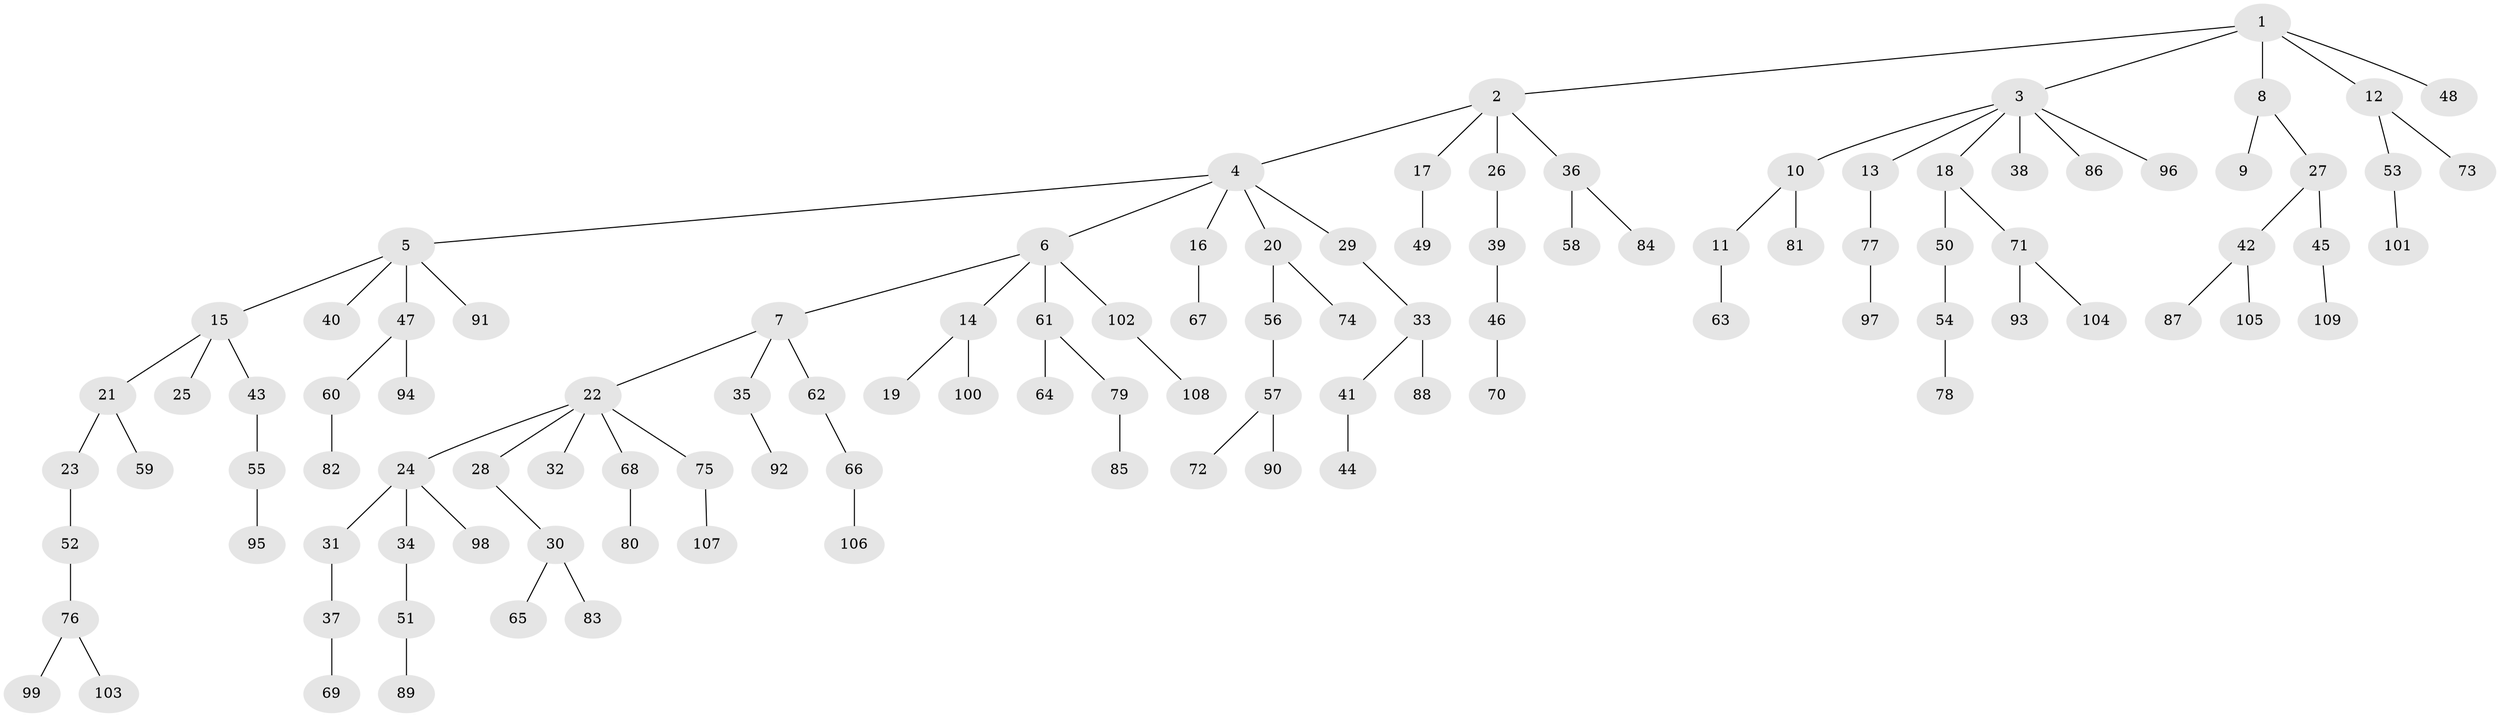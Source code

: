 // Generated by graph-tools (version 1.1) at 2025/15/03/09/25 04:15:24]
// undirected, 109 vertices, 108 edges
graph export_dot {
graph [start="1"]
  node [color=gray90,style=filled];
  1;
  2;
  3;
  4;
  5;
  6;
  7;
  8;
  9;
  10;
  11;
  12;
  13;
  14;
  15;
  16;
  17;
  18;
  19;
  20;
  21;
  22;
  23;
  24;
  25;
  26;
  27;
  28;
  29;
  30;
  31;
  32;
  33;
  34;
  35;
  36;
  37;
  38;
  39;
  40;
  41;
  42;
  43;
  44;
  45;
  46;
  47;
  48;
  49;
  50;
  51;
  52;
  53;
  54;
  55;
  56;
  57;
  58;
  59;
  60;
  61;
  62;
  63;
  64;
  65;
  66;
  67;
  68;
  69;
  70;
  71;
  72;
  73;
  74;
  75;
  76;
  77;
  78;
  79;
  80;
  81;
  82;
  83;
  84;
  85;
  86;
  87;
  88;
  89;
  90;
  91;
  92;
  93;
  94;
  95;
  96;
  97;
  98;
  99;
  100;
  101;
  102;
  103;
  104;
  105;
  106;
  107;
  108;
  109;
  1 -- 2;
  1 -- 3;
  1 -- 8;
  1 -- 12;
  1 -- 48;
  2 -- 4;
  2 -- 17;
  2 -- 26;
  2 -- 36;
  3 -- 10;
  3 -- 13;
  3 -- 18;
  3 -- 38;
  3 -- 86;
  3 -- 96;
  4 -- 5;
  4 -- 6;
  4 -- 16;
  4 -- 20;
  4 -- 29;
  5 -- 15;
  5 -- 40;
  5 -- 47;
  5 -- 91;
  6 -- 7;
  6 -- 14;
  6 -- 61;
  6 -- 102;
  7 -- 22;
  7 -- 35;
  7 -- 62;
  8 -- 9;
  8 -- 27;
  10 -- 11;
  10 -- 81;
  11 -- 63;
  12 -- 53;
  12 -- 73;
  13 -- 77;
  14 -- 19;
  14 -- 100;
  15 -- 21;
  15 -- 25;
  15 -- 43;
  16 -- 67;
  17 -- 49;
  18 -- 50;
  18 -- 71;
  20 -- 56;
  20 -- 74;
  21 -- 23;
  21 -- 59;
  22 -- 24;
  22 -- 28;
  22 -- 32;
  22 -- 68;
  22 -- 75;
  23 -- 52;
  24 -- 31;
  24 -- 34;
  24 -- 98;
  26 -- 39;
  27 -- 42;
  27 -- 45;
  28 -- 30;
  29 -- 33;
  30 -- 65;
  30 -- 83;
  31 -- 37;
  33 -- 41;
  33 -- 88;
  34 -- 51;
  35 -- 92;
  36 -- 58;
  36 -- 84;
  37 -- 69;
  39 -- 46;
  41 -- 44;
  42 -- 87;
  42 -- 105;
  43 -- 55;
  45 -- 109;
  46 -- 70;
  47 -- 60;
  47 -- 94;
  50 -- 54;
  51 -- 89;
  52 -- 76;
  53 -- 101;
  54 -- 78;
  55 -- 95;
  56 -- 57;
  57 -- 72;
  57 -- 90;
  60 -- 82;
  61 -- 64;
  61 -- 79;
  62 -- 66;
  66 -- 106;
  68 -- 80;
  71 -- 93;
  71 -- 104;
  75 -- 107;
  76 -- 99;
  76 -- 103;
  77 -- 97;
  79 -- 85;
  102 -- 108;
}
